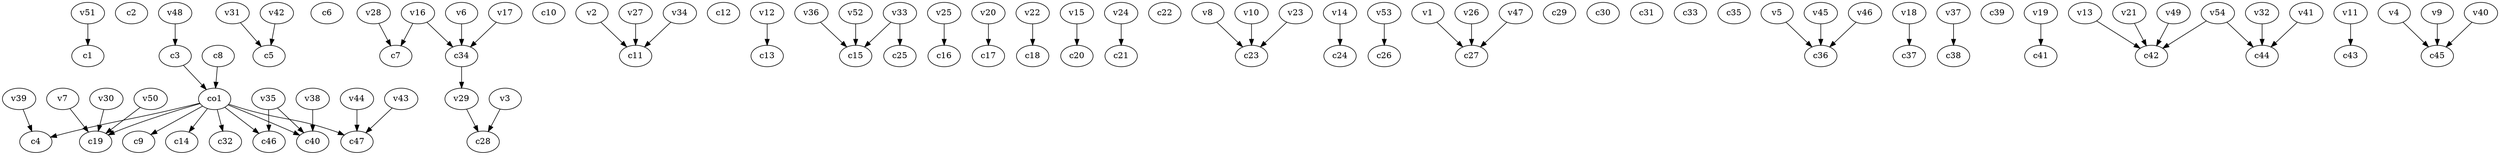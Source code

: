 strict digraph  {
c1;
c2;
c3;
c4;
c5;
c6;
c7;
c8;
c9;
c10;
c11;
c12;
c13;
c14;
c15;
c16;
c17;
c18;
c19;
c20;
c21;
c22;
c23;
c24;
c25;
c26;
c27;
c28;
c29;
c30;
c31;
c32;
c33;
c34;
c35;
c36;
c37;
c38;
c39;
c40;
c41;
c42;
c43;
c44;
c45;
c46;
c47;
v1;
v2;
v3;
v4;
v5;
v6;
v7;
v8;
v9;
v10;
v11;
v12;
v13;
v14;
v15;
v16;
v17;
v18;
v19;
v20;
v21;
v22;
v23;
v24;
v25;
v26;
v27;
v28;
v29;
v30;
v31;
v32;
v33;
v34;
v35;
v36;
v37;
v38;
v39;
v40;
v41;
v42;
v43;
v44;
v45;
v46;
v47;
v48;
v49;
v50;
v51;
v52;
v53;
v54;
co1;
c3 -> co1  [weight=1];
c8 -> co1  [weight=1];
c34 -> v29  [weight=1];
v1 -> c27  [weight=1];
v2 -> c11  [weight=1];
v3 -> c28  [weight=1];
v4 -> c45  [weight=1];
v5 -> c36  [weight=1];
v6 -> c34  [weight=1];
v7 -> c19  [weight=1];
v8 -> c23  [weight=1];
v9 -> c45  [weight=1];
v10 -> c23  [weight=1];
v11 -> c43  [weight=1];
v12 -> c13  [weight=1];
v13 -> c42  [weight=1];
v14 -> c24  [weight=1];
v15 -> c20  [weight=1];
v16 -> c7  [weight=1];
v16 -> c34  [weight=1];
v17 -> c34  [weight=1];
v18 -> c37  [weight=1];
v19 -> c41  [weight=1];
v20 -> c17  [weight=1];
v21 -> c42  [weight=1];
v22 -> c18  [weight=1];
v23 -> c23  [weight=1];
v24 -> c21  [weight=1];
v25 -> c16  [weight=1];
v26 -> c27  [weight=1];
v27 -> c11  [weight=1];
v28 -> c7  [weight=1];
v29 -> c28  [weight=1];
v30 -> c19  [weight=1];
v31 -> c5  [weight=1];
v32 -> c44  [weight=1];
v33 -> c15  [weight=1];
v33 -> c25  [weight=1];
v34 -> c11  [weight=1];
v35 -> c40  [weight=1];
v35 -> c46  [weight=1];
v36 -> c15  [weight=1];
v37 -> c38  [weight=1];
v38 -> c40  [weight=1];
v39 -> c4  [weight=1];
v40 -> c45  [weight=1];
v41 -> c44  [weight=1];
v42 -> c5  [weight=1];
v43 -> c47  [weight=1];
v44 -> c47  [weight=1];
v45 -> c36  [weight=1];
v46 -> c36  [weight=1];
v47 -> c27  [weight=1];
v48 -> c3  [weight=1];
v49 -> c42  [weight=1];
v50 -> c19  [weight=1];
v51 -> c1  [weight=1];
v52 -> c15  [weight=1];
v53 -> c26  [weight=1];
v54 -> c42  [weight=1];
v54 -> c44  [weight=1];
co1 -> c47  [weight=1];
co1 -> c19  [weight=1];
co1 -> c46  [weight=1];
co1 -> c9  [weight=1];
co1 -> c40  [weight=1];
co1 -> c32  [weight=1];
co1 -> c14  [weight=1];
co1 -> c4  [weight=1];
}
